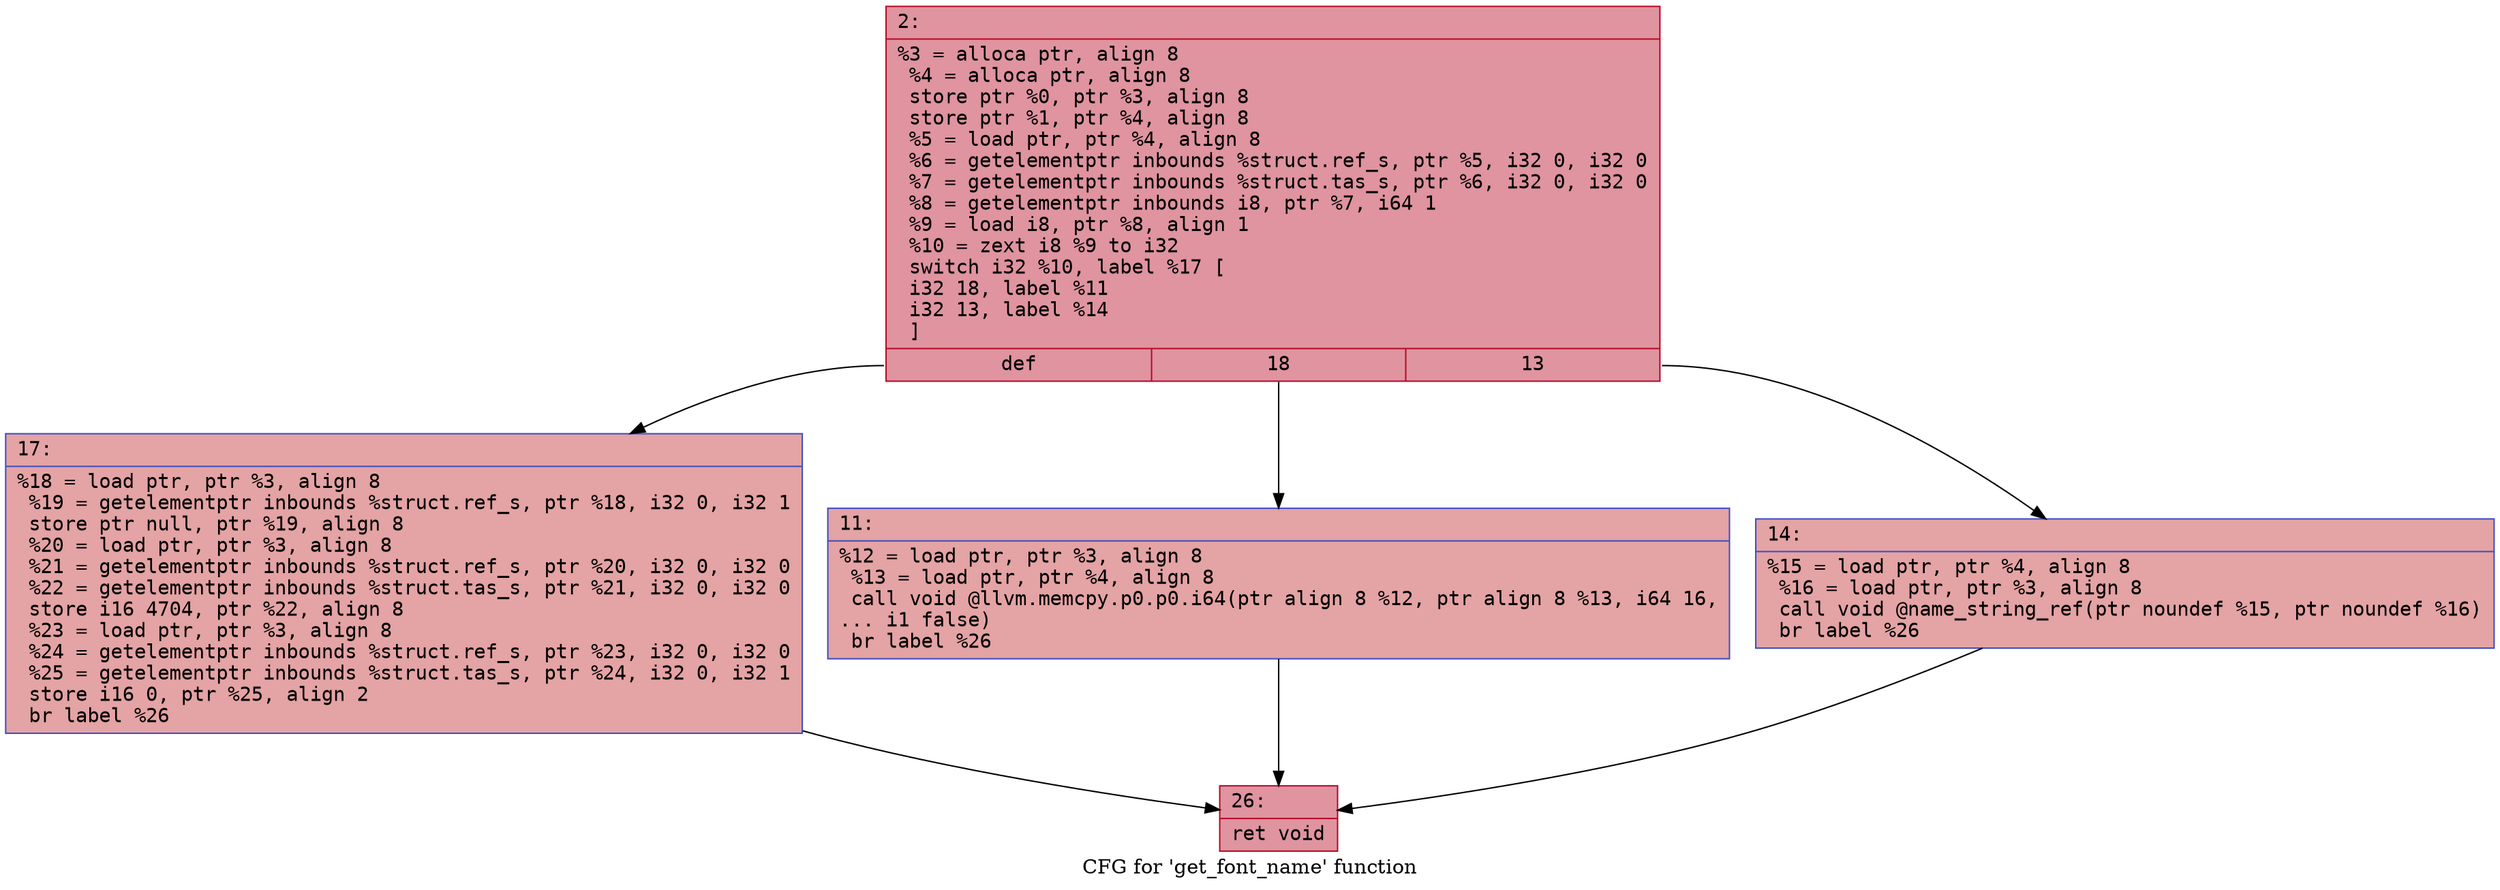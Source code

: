 digraph "CFG for 'get_font_name' function" {
	label="CFG for 'get_font_name' function";

	Node0x600001b11cc0 [shape=record,color="#b70d28ff", style=filled, fillcolor="#b70d2870" fontname="Courier",label="{2:\l|  %3 = alloca ptr, align 8\l  %4 = alloca ptr, align 8\l  store ptr %0, ptr %3, align 8\l  store ptr %1, ptr %4, align 8\l  %5 = load ptr, ptr %4, align 8\l  %6 = getelementptr inbounds %struct.ref_s, ptr %5, i32 0, i32 0\l  %7 = getelementptr inbounds %struct.tas_s, ptr %6, i32 0, i32 0\l  %8 = getelementptr inbounds i8, ptr %7, i64 1\l  %9 = load i8, ptr %8, align 1\l  %10 = zext i8 %9 to i32\l  switch i32 %10, label %17 [\l    i32 18, label %11\l    i32 13, label %14\l  ]\l|{<s0>def|<s1>18|<s2>13}}"];
	Node0x600001b11cc0:s0 -> Node0x600001b11db0[tooltip="2 -> 17\nProbability 33.33%" ];
	Node0x600001b11cc0:s1 -> Node0x600001b11d10[tooltip="2 -> 11\nProbability 33.33%" ];
	Node0x600001b11cc0:s2 -> Node0x600001b11d60[tooltip="2 -> 14\nProbability 33.33%" ];
	Node0x600001b11d10 [shape=record,color="#3d50c3ff", style=filled, fillcolor="#c32e3170" fontname="Courier",label="{11:\l|  %12 = load ptr, ptr %3, align 8\l  %13 = load ptr, ptr %4, align 8\l  call void @llvm.memcpy.p0.p0.i64(ptr align 8 %12, ptr align 8 %13, i64 16,\l... i1 false)\l  br label %26\l}"];
	Node0x600001b11d10 -> Node0x600001b11e00[tooltip="11 -> 26\nProbability 100.00%" ];
	Node0x600001b11d60 [shape=record,color="#3d50c3ff", style=filled, fillcolor="#c32e3170" fontname="Courier",label="{14:\l|  %15 = load ptr, ptr %4, align 8\l  %16 = load ptr, ptr %3, align 8\l  call void @name_string_ref(ptr noundef %15, ptr noundef %16)\l  br label %26\l}"];
	Node0x600001b11d60 -> Node0x600001b11e00[tooltip="14 -> 26\nProbability 100.00%" ];
	Node0x600001b11db0 [shape=record,color="#3d50c3ff", style=filled, fillcolor="#c32e3170" fontname="Courier",label="{17:\l|  %18 = load ptr, ptr %3, align 8\l  %19 = getelementptr inbounds %struct.ref_s, ptr %18, i32 0, i32 1\l  store ptr null, ptr %19, align 8\l  %20 = load ptr, ptr %3, align 8\l  %21 = getelementptr inbounds %struct.ref_s, ptr %20, i32 0, i32 0\l  %22 = getelementptr inbounds %struct.tas_s, ptr %21, i32 0, i32 0\l  store i16 4704, ptr %22, align 8\l  %23 = load ptr, ptr %3, align 8\l  %24 = getelementptr inbounds %struct.ref_s, ptr %23, i32 0, i32 0\l  %25 = getelementptr inbounds %struct.tas_s, ptr %24, i32 0, i32 1\l  store i16 0, ptr %25, align 2\l  br label %26\l}"];
	Node0x600001b11db0 -> Node0x600001b11e00[tooltip="17 -> 26\nProbability 100.00%" ];
	Node0x600001b11e00 [shape=record,color="#b70d28ff", style=filled, fillcolor="#b70d2870" fontname="Courier",label="{26:\l|  ret void\l}"];
}
